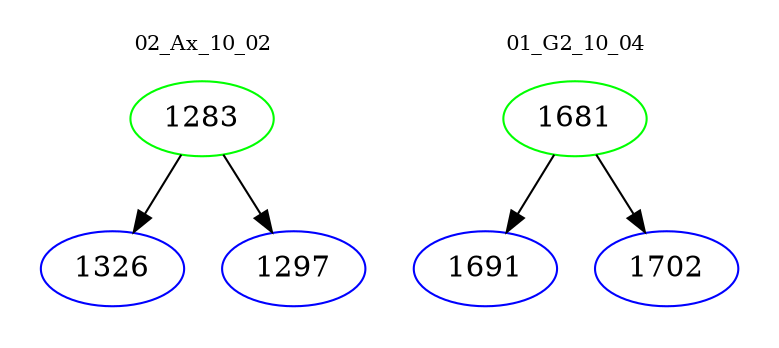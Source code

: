 digraph{
subgraph cluster_0 {
color = white
label = "02_Ax_10_02";
fontsize=10;
T0_1283 [label="1283", color="green"]
T0_1283 -> T0_1326 [color="black"]
T0_1326 [label="1326", color="blue"]
T0_1283 -> T0_1297 [color="black"]
T0_1297 [label="1297", color="blue"]
}
subgraph cluster_1 {
color = white
label = "01_G2_10_04";
fontsize=10;
T1_1681 [label="1681", color="green"]
T1_1681 -> T1_1691 [color="black"]
T1_1691 [label="1691", color="blue"]
T1_1681 -> T1_1702 [color="black"]
T1_1702 [label="1702", color="blue"]
}
}
